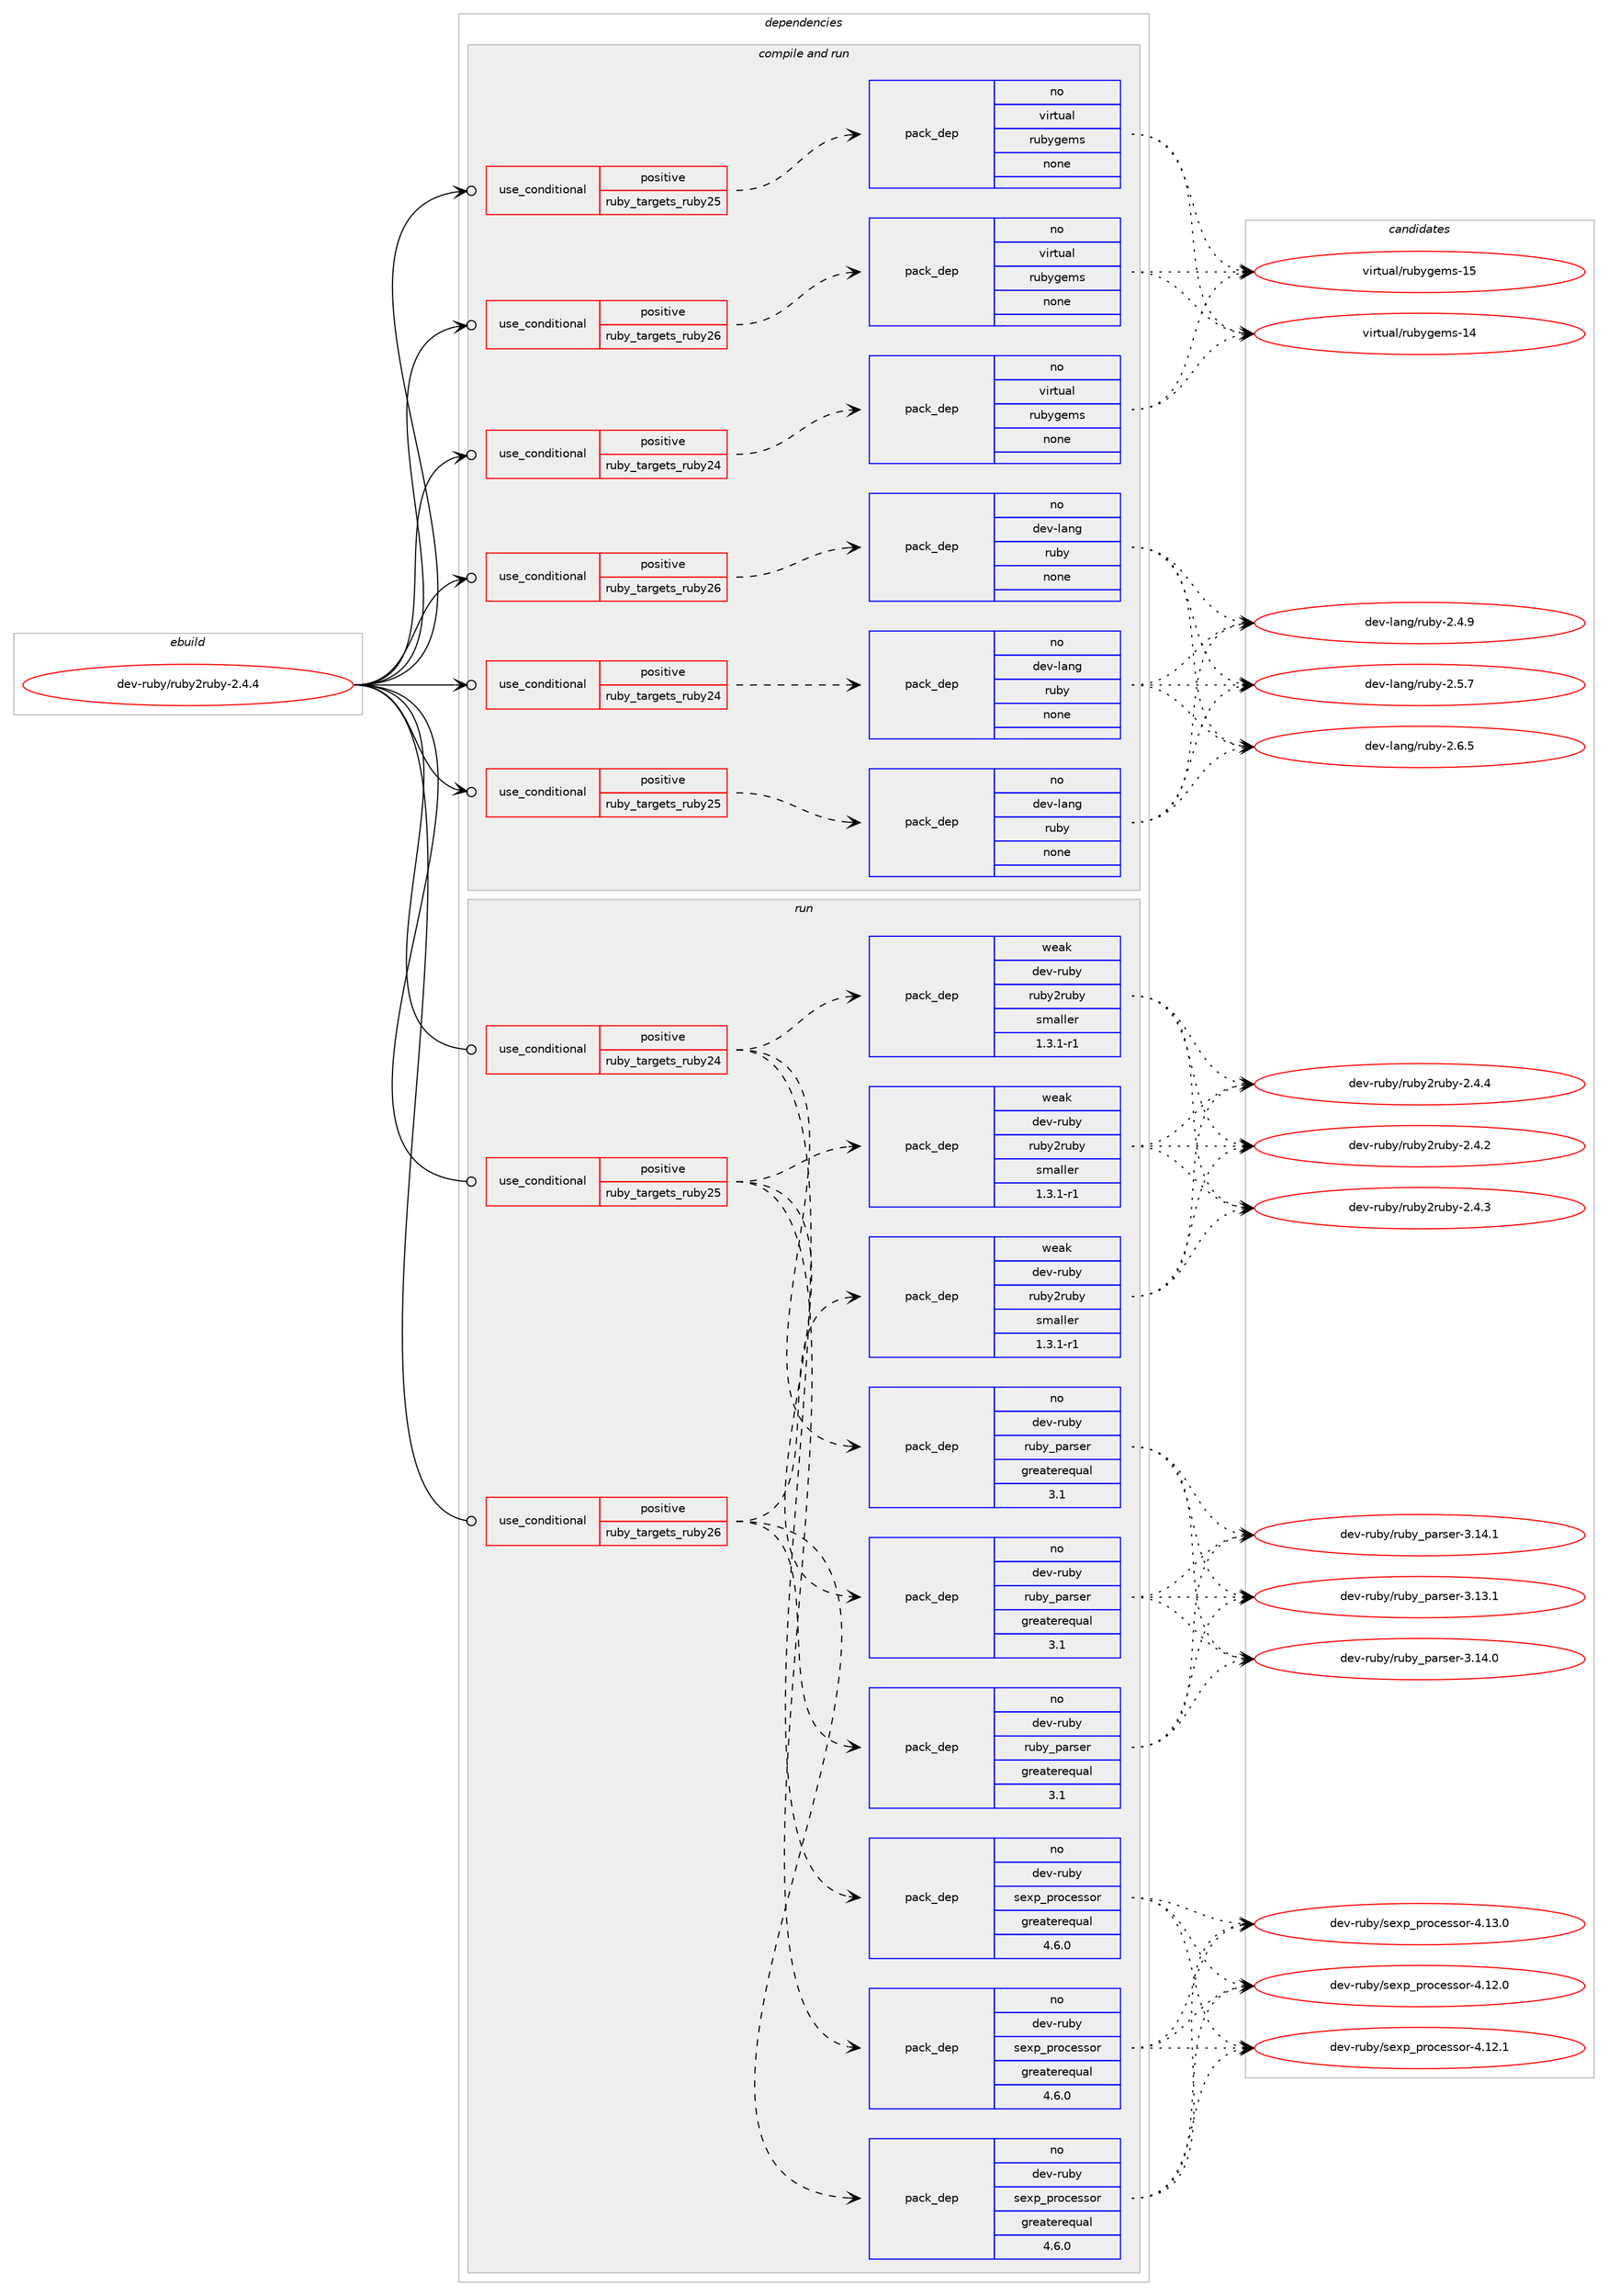 digraph prolog {

# *************
# Graph options
# *************

newrank=true;
concentrate=true;
compound=true;
graph [rankdir=LR,fontname=Helvetica,fontsize=10,ranksep=1.5];#, ranksep=2.5, nodesep=0.2];
edge  [arrowhead=vee];
node  [fontname=Helvetica,fontsize=10];

# **********
# The ebuild
# **********

subgraph cluster_leftcol {
color=gray;
rank=same;
label=<<i>ebuild</i>>;
id [label="dev-ruby/ruby2ruby-2.4.4", color=red, width=4, href="../dev-ruby/ruby2ruby-2.4.4.svg"];
}

# ****************
# The dependencies
# ****************

subgraph cluster_midcol {
color=gray;
label=<<i>dependencies</i>>;
subgraph cluster_compile {
fillcolor="#eeeeee";
style=filled;
label=<<i>compile</i>>;
}
subgraph cluster_compileandrun {
fillcolor="#eeeeee";
style=filled;
label=<<i>compile and run</i>>;
subgraph cond176563 {
dependency713713 [label=<<TABLE BORDER="0" CELLBORDER="1" CELLSPACING="0" CELLPADDING="4"><TR><TD ROWSPAN="3" CELLPADDING="10">use_conditional</TD></TR><TR><TD>positive</TD></TR><TR><TD>ruby_targets_ruby24</TD></TR></TABLE>>, shape=none, color=red];
subgraph pack525120 {
dependency713714 [label=<<TABLE BORDER="0" CELLBORDER="1" CELLSPACING="0" CELLPADDING="4" WIDTH="220"><TR><TD ROWSPAN="6" CELLPADDING="30">pack_dep</TD></TR><TR><TD WIDTH="110">no</TD></TR><TR><TD>dev-lang</TD></TR><TR><TD>ruby</TD></TR><TR><TD>none</TD></TR><TR><TD></TD></TR></TABLE>>, shape=none, color=blue];
}
dependency713713:e -> dependency713714:w [weight=20,style="dashed",arrowhead="vee"];
}
id:e -> dependency713713:w [weight=20,style="solid",arrowhead="odotvee"];
subgraph cond176564 {
dependency713715 [label=<<TABLE BORDER="0" CELLBORDER="1" CELLSPACING="0" CELLPADDING="4"><TR><TD ROWSPAN="3" CELLPADDING="10">use_conditional</TD></TR><TR><TD>positive</TD></TR><TR><TD>ruby_targets_ruby24</TD></TR></TABLE>>, shape=none, color=red];
subgraph pack525121 {
dependency713716 [label=<<TABLE BORDER="0" CELLBORDER="1" CELLSPACING="0" CELLPADDING="4" WIDTH="220"><TR><TD ROWSPAN="6" CELLPADDING="30">pack_dep</TD></TR><TR><TD WIDTH="110">no</TD></TR><TR><TD>virtual</TD></TR><TR><TD>rubygems</TD></TR><TR><TD>none</TD></TR><TR><TD></TD></TR></TABLE>>, shape=none, color=blue];
}
dependency713715:e -> dependency713716:w [weight=20,style="dashed",arrowhead="vee"];
}
id:e -> dependency713715:w [weight=20,style="solid",arrowhead="odotvee"];
subgraph cond176565 {
dependency713717 [label=<<TABLE BORDER="0" CELLBORDER="1" CELLSPACING="0" CELLPADDING="4"><TR><TD ROWSPAN="3" CELLPADDING="10">use_conditional</TD></TR><TR><TD>positive</TD></TR><TR><TD>ruby_targets_ruby25</TD></TR></TABLE>>, shape=none, color=red];
subgraph pack525122 {
dependency713718 [label=<<TABLE BORDER="0" CELLBORDER="1" CELLSPACING="0" CELLPADDING="4" WIDTH="220"><TR><TD ROWSPAN="6" CELLPADDING="30">pack_dep</TD></TR><TR><TD WIDTH="110">no</TD></TR><TR><TD>dev-lang</TD></TR><TR><TD>ruby</TD></TR><TR><TD>none</TD></TR><TR><TD></TD></TR></TABLE>>, shape=none, color=blue];
}
dependency713717:e -> dependency713718:w [weight=20,style="dashed",arrowhead="vee"];
}
id:e -> dependency713717:w [weight=20,style="solid",arrowhead="odotvee"];
subgraph cond176566 {
dependency713719 [label=<<TABLE BORDER="0" CELLBORDER="1" CELLSPACING="0" CELLPADDING="4"><TR><TD ROWSPAN="3" CELLPADDING="10">use_conditional</TD></TR><TR><TD>positive</TD></TR><TR><TD>ruby_targets_ruby25</TD></TR></TABLE>>, shape=none, color=red];
subgraph pack525123 {
dependency713720 [label=<<TABLE BORDER="0" CELLBORDER="1" CELLSPACING="0" CELLPADDING="4" WIDTH="220"><TR><TD ROWSPAN="6" CELLPADDING="30">pack_dep</TD></TR><TR><TD WIDTH="110">no</TD></TR><TR><TD>virtual</TD></TR><TR><TD>rubygems</TD></TR><TR><TD>none</TD></TR><TR><TD></TD></TR></TABLE>>, shape=none, color=blue];
}
dependency713719:e -> dependency713720:w [weight=20,style="dashed",arrowhead="vee"];
}
id:e -> dependency713719:w [weight=20,style="solid",arrowhead="odotvee"];
subgraph cond176567 {
dependency713721 [label=<<TABLE BORDER="0" CELLBORDER="1" CELLSPACING="0" CELLPADDING="4"><TR><TD ROWSPAN="3" CELLPADDING="10">use_conditional</TD></TR><TR><TD>positive</TD></TR><TR><TD>ruby_targets_ruby26</TD></TR></TABLE>>, shape=none, color=red];
subgraph pack525124 {
dependency713722 [label=<<TABLE BORDER="0" CELLBORDER="1" CELLSPACING="0" CELLPADDING="4" WIDTH="220"><TR><TD ROWSPAN="6" CELLPADDING="30">pack_dep</TD></TR><TR><TD WIDTH="110">no</TD></TR><TR><TD>dev-lang</TD></TR><TR><TD>ruby</TD></TR><TR><TD>none</TD></TR><TR><TD></TD></TR></TABLE>>, shape=none, color=blue];
}
dependency713721:e -> dependency713722:w [weight=20,style="dashed",arrowhead="vee"];
}
id:e -> dependency713721:w [weight=20,style="solid",arrowhead="odotvee"];
subgraph cond176568 {
dependency713723 [label=<<TABLE BORDER="0" CELLBORDER="1" CELLSPACING="0" CELLPADDING="4"><TR><TD ROWSPAN="3" CELLPADDING="10">use_conditional</TD></TR><TR><TD>positive</TD></TR><TR><TD>ruby_targets_ruby26</TD></TR></TABLE>>, shape=none, color=red];
subgraph pack525125 {
dependency713724 [label=<<TABLE BORDER="0" CELLBORDER="1" CELLSPACING="0" CELLPADDING="4" WIDTH="220"><TR><TD ROWSPAN="6" CELLPADDING="30">pack_dep</TD></TR><TR><TD WIDTH="110">no</TD></TR><TR><TD>virtual</TD></TR><TR><TD>rubygems</TD></TR><TR><TD>none</TD></TR><TR><TD></TD></TR></TABLE>>, shape=none, color=blue];
}
dependency713723:e -> dependency713724:w [weight=20,style="dashed",arrowhead="vee"];
}
id:e -> dependency713723:w [weight=20,style="solid",arrowhead="odotvee"];
}
subgraph cluster_run {
fillcolor="#eeeeee";
style=filled;
label=<<i>run</i>>;
subgraph cond176569 {
dependency713725 [label=<<TABLE BORDER="0" CELLBORDER="1" CELLSPACING="0" CELLPADDING="4"><TR><TD ROWSPAN="3" CELLPADDING="10">use_conditional</TD></TR><TR><TD>positive</TD></TR><TR><TD>ruby_targets_ruby24</TD></TR></TABLE>>, shape=none, color=red];
subgraph pack525126 {
dependency713726 [label=<<TABLE BORDER="0" CELLBORDER="1" CELLSPACING="0" CELLPADDING="4" WIDTH="220"><TR><TD ROWSPAN="6" CELLPADDING="30">pack_dep</TD></TR><TR><TD WIDTH="110">no</TD></TR><TR><TD>dev-ruby</TD></TR><TR><TD>sexp_processor</TD></TR><TR><TD>greaterequal</TD></TR><TR><TD>4.6.0</TD></TR></TABLE>>, shape=none, color=blue];
}
dependency713725:e -> dependency713726:w [weight=20,style="dashed",arrowhead="vee"];
subgraph pack525127 {
dependency713727 [label=<<TABLE BORDER="0" CELLBORDER="1" CELLSPACING="0" CELLPADDING="4" WIDTH="220"><TR><TD ROWSPAN="6" CELLPADDING="30">pack_dep</TD></TR><TR><TD WIDTH="110">no</TD></TR><TR><TD>dev-ruby</TD></TR><TR><TD>ruby_parser</TD></TR><TR><TD>greaterequal</TD></TR><TR><TD>3.1</TD></TR></TABLE>>, shape=none, color=blue];
}
dependency713725:e -> dependency713727:w [weight=20,style="dashed",arrowhead="vee"];
subgraph pack525128 {
dependency713728 [label=<<TABLE BORDER="0" CELLBORDER="1" CELLSPACING="0" CELLPADDING="4" WIDTH="220"><TR><TD ROWSPAN="6" CELLPADDING="30">pack_dep</TD></TR><TR><TD WIDTH="110">weak</TD></TR><TR><TD>dev-ruby</TD></TR><TR><TD>ruby2ruby</TD></TR><TR><TD>smaller</TD></TR><TR><TD>1.3.1-r1</TD></TR></TABLE>>, shape=none, color=blue];
}
dependency713725:e -> dependency713728:w [weight=20,style="dashed",arrowhead="vee"];
}
id:e -> dependency713725:w [weight=20,style="solid",arrowhead="odot"];
subgraph cond176570 {
dependency713729 [label=<<TABLE BORDER="0" CELLBORDER="1" CELLSPACING="0" CELLPADDING="4"><TR><TD ROWSPAN="3" CELLPADDING="10">use_conditional</TD></TR><TR><TD>positive</TD></TR><TR><TD>ruby_targets_ruby25</TD></TR></TABLE>>, shape=none, color=red];
subgraph pack525129 {
dependency713730 [label=<<TABLE BORDER="0" CELLBORDER="1" CELLSPACING="0" CELLPADDING="4" WIDTH="220"><TR><TD ROWSPAN="6" CELLPADDING="30">pack_dep</TD></TR><TR><TD WIDTH="110">no</TD></TR><TR><TD>dev-ruby</TD></TR><TR><TD>sexp_processor</TD></TR><TR><TD>greaterequal</TD></TR><TR><TD>4.6.0</TD></TR></TABLE>>, shape=none, color=blue];
}
dependency713729:e -> dependency713730:w [weight=20,style="dashed",arrowhead="vee"];
subgraph pack525130 {
dependency713731 [label=<<TABLE BORDER="0" CELLBORDER="1" CELLSPACING="0" CELLPADDING="4" WIDTH="220"><TR><TD ROWSPAN="6" CELLPADDING="30">pack_dep</TD></TR><TR><TD WIDTH="110">no</TD></TR><TR><TD>dev-ruby</TD></TR><TR><TD>ruby_parser</TD></TR><TR><TD>greaterequal</TD></TR><TR><TD>3.1</TD></TR></TABLE>>, shape=none, color=blue];
}
dependency713729:e -> dependency713731:w [weight=20,style="dashed",arrowhead="vee"];
subgraph pack525131 {
dependency713732 [label=<<TABLE BORDER="0" CELLBORDER="1" CELLSPACING="0" CELLPADDING="4" WIDTH="220"><TR><TD ROWSPAN="6" CELLPADDING="30">pack_dep</TD></TR><TR><TD WIDTH="110">weak</TD></TR><TR><TD>dev-ruby</TD></TR><TR><TD>ruby2ruby</TD></TR><TR><TD>smaller</TD></TR><TR><TD>1.3.1-r1</TD></TR></TABLE>>, shape=none, color=blue];
}
dependency713729:e -> dependency713732:w [weight=20,style="dashed",arrowhead="vee"];
}
id:e -> dependency713729:w [weight=20,style="solid",arrowhead="odot"];
subgraph cond176571 {
dependency713733 [label=<<TABLE BORDER="0" CELLBORDER="1" CELLSPACING="0" CELLPADDING="4"><TR><TD ROWSPAN="3" CELLPADDING="10">use_conditional</TD></TR><TR><TD>positive</TD></TR><TR><TD>ruby_targets_ruby26</TD></TR></TABLE>>, shape=none, color=red];
subgraph pack525132 {
dependency713734 [label=<<TABLE BORDER="0" CELLBORDER="1" CELLSPACING="0" CELLPADDING="4" WIDTH="220"><TR><TD ROWSPAN="6" CELLPADDING="30">pack_dep</TD></TR><TR><TD WIDTH="110">no</TD></TR><TR><TD>dev-ruby</TD></TR><TR><TD>sexp_processor</TD></TR><TR><TD>greaterequal</TD></TR><TR><TD>4.6.0</TD></TR></TABLE>>, shape=none, color=blue];
}
dependency713733:e -> dependency713734:w [weight=20,style="dashed",arrowhead="vee"];
subgraph pack525133 {
dependency713735 [label=<<TABLE BORDER="0" CELLBORDER="1" CELLSPACING="0" CELLPADDING="4" WIDTH="220"><TR><TD ROWSPAN="6" CELLPADDING="30">pack_dep</TD></TR><TR><TD WIDTH="110">no</TD></TR><TR><TD>dev-ruby</TD></TR><TR><TD>ruby_parser</TD></TR><TR><TD>greaterequal</TD></TR><TR><TD>3.1</TD></TR></TABLE>>, shape=none, color=blue];
}
dependency713733:e -> dependency713735:w [weight=20,style="dashed",arrowhead="vee"];
subgraph pack525134 {
dependency713736 [label=<<TABLE BORDER="0" CELLBORDER="1" CELLSPACING="0" CELLPADDING="4" WIDTH="220"><TR><TD ROWSPAN="6" CELLPADDING="30">pack_dep</TD></TR><TR><TD WIDTH="110">weak</TD></TR><TR><TD>dev-ruby</TD></TR><TR><TD>ruby2ruby</TD></TR><TR><TD>smaller</TD></TR><TR><TD>1.3.1-r1</TD></TR></TABLE>>, shape=none, color=blue];
}
dependency713733:e -> dependency713736:w [weight=20,style="dashed",arrowhead="vee"];
}
id:e -> dependency713733:w [weight=20,style="solid",arrowhead="odot"];
}
}

# **************
# The candidates
# **************

subgraph cluster_choices {
rank=same;
color=gray;
label=<<i>candidates</i>>;

subgraph choice525120 {
color=black;
nodesep=1;
choice10010111845108971101034711411798121455046524657 [label="dev-lang/ruby-2.4.9", color=red, width=4,href="../dev-lang/ruby-2.4.9.svg"];
choice10010111845108971101034711411798121455046534655 [label="dev-lang/ruby-2.5.7", color=red, width=4,href="../dev-lang/ruby-2.5.7.svg"];
choice10010111845108971101034711411798121455046544653 [label="dev-lang/ruby-2.6.5", color=red, width=4,href="../dev-lang/ruby-2.6.5.svg"];
dependency713714:e -> choice10010111845108971101034711411798121455046524657:w [style=dotted,weight="100"];
dependency713714:e -> choice10010111845108971101034711411798121455046534655:w [style=dotted,weight="100"];
dependency713714:e -> choice10010111845108971101034711411798121455046544653:w [style=dotted,weight="100"];
}
subgraph choice525121 {
color=black;
nodesep=1;
choice118105114116117971084711411798121103101109115454952 [label="virtual/rubygems-14", color=red, width=4,href="../virtual/rubygems-14.svg"];
choice118105114116117971084711411798121103101109115454953 [label="virtual/rubygems-15", color=red, width=4,href="../virtual/rubygems-15.svg"];
dependency713716:e -> choice118105114116117971084711411798121103101109115454952:w [style=dotted,weight="100"];
dependency713716:e -> choice118105114116117971084711411798121103101109115454953:w [style=dotted,weight="100"];
}
subgraph choice525122 {
color=black;
nodesep=1;
choice10010111845108971101034711411798121455046524657 [label="dev-lang/ruby-2.4.9", color=red, width=4,href="../dev-lang/ruby-2.4.9.svg"];
choice10010111845108971101034711411798121455046534655 [label="dev-lang/ruby-2.5.7", color=red, width=4,href="../dev-lang/ruby-2.5.7.svg"];
choice10010111845108971101034711411798121455046544653 [label="dev-lang/ruby-2.6.5", color=red, width=4,href="../dev-lang/ruby-2.6.5.svg"];
dependency713718:e -> choice10010111845108971101034711411798121455046524657:w [style=dotted,weight="100"];
dependency713718:e -> choice10010111845108971101034711411798121455046534655:w [style=dotted,weight="100"];
dependency713718:e -> choice10010111845108971101034711411798121455046544653:w [style=dotted,weight="100"];
}
subgraph choice525123 {
color=black;
nodesep=1;
choice118105114116117971084711411798121103101109115454952 [label="virtual/rubygems-14", color=red, width=4,href="../virtual/rubygems-14.svg"];
choice118105114116117971084711411798121103101109115454953 [label="virtual/rubygems-15", color=red, width=4,href="../virtual/rubygems-15.svg"];
dependency713720:e -> choice118105114116117971084711411798121103101109115454952:w [style=dotted,weight="100"];
dependency713720:e -> choice118105114116117971084711411798121103101109115454953:w [style=dotted,weight="100"];
}
subgraph choice525124 {
color=black;
nodesep=1;
choice10010111845108971101034711411798121455046524657 [label="dev-lang/ruby-2.4.9", color=red, width=4,href="../dev-lang/ruby-2.4.9.svg"];
choice10010111845108971101034711411798121455046534655 [label="dev-lang/ruby-2.5.7", color=red, width=4,href="../dev-lang/ruby-2.5.7.svg"];
choice10010111845108971101034711411798121455046544653 [label="dev-lang/ruby-2.6.5", color=red, width=4,href="../dev-lang/ruby-2.6.5.svg"];
dependency713722:e -> choice10010111845108971101034711411798121455046524657:w [style=dotted,weight="100"];
dependency713722:e -> choice10010111845108971101034711411798121455046534655:w [style=dotted,weight="100"];
dependency713722:e -> choice10010111845108971101034711411798121455046544653:w [style=dotted,weight="100"];
}
subgraph choice525125 {
color=black;
nodesep=1;
choice118105114116117971084711411798121103101109115454952 [label="virtual/rubygems-14", color=red, width=4,href="../virtual/rubygems-14.svg"];
choice118105114116117971084711411798121103101109115454953 [label="virtual/rubygems-15", color=red, width=4,href="../virtual/rubygems-15.svg"];
dependency713724:e -> choice118105114116117971084711411798121103101109115454952:w [style=dotted,weight="100"];
dependency713724:e -> choice118105114116117971084711411798121103101109115454953:w [style=dotted,weight="100"];
}
subgraph choice525126 {
color=black;
nodesep=1;
choice100101118451141179812147115101120112951121141119910111511511111445524649504648 [label="dev-ruby/sexp_processor-4.12.0", color=red, width=4,href="../dev-ruby/sexp_processor-4.12.0.svg"];
choice100101118451141179812147115101120112951121141119910111511511111445524649504649 [label="dev-ruby/sexp_processor-4.12.1", color=red, width=4,href="../dev-ruby/sexp_processor-4.12.1.svg"];
choice100101118451141179812147115101120112951121141119910111511511111445524649514648 [label="dev-ruby/sexp_processor-4.13.0", color=red, width=4,href="../dev-ruby/sexp_processor-4.13.0.svg"];
dependency713726:e -> choice100101118451141179812147115101120112951121141119910111511511111445524649504648:w [style=dotted,weight="100"];
dependency713726:e -> choice100101118451141179812147115101120112951121141119910111511511111445524649504649:w [style=dotted,weight="100"];
dependency713726:e -> choice100101118451141179812147115101120112951121141119910111511511111445524649514648:w [style=dotted,weight="100"];
}
subgraph choice525127 {
color=black;
nodesep=1;
choice10010111845114117981214711411798121951129711411510111445514649514649 [label="dev-ruby/ruby_parser-3.13.1", color=red, width=4,href="../dev-ruby/ruby_parser-3.13.1.svg"];
choice10010111845114117981214711411798121951129711411510111445514649524648 [label="dev-ruby/ruby_parser-3.14.0", color=red, width=4,href="../dev-ruby/ruby_parser-3.14.0.svg"];
choice10010111845114117981214711411798121951129711411510111445514649524649 [label="dev-ruby/ruby_parser-3.14.1", color=red, width=4,href="../dev-ruby/ruby_parser-3.14.1.svg"];
dependency713727:e -> choice10010111845114117981214711411798121951129711411510111445514649514649:w [style=dotted,weight="100"];
dependency713727:e -> choice10010111845114117981214711411798121951129711411510111445514649524648:w [style=dotted,weight="100"];
dependency713727:e -> choice10010111845114117981214711411798121951129711411510111445514649524649:w [style=dotted,weight="100"];
}
subgraph choice525128 {
color=black;
nodesep=1;
choice100101118451141179812147114117981215011411798121455046524650 [label="dev-ruby/ruby2ruby-2.4.2", color=red, width=4,href="../dev-ruby/ruby2ruby-2.4.2.svg"];
choice100101118451141179812147114117981215011411798121455046524651 [label="dev-ruby/ruby2ruby-2.4.3", color=red, width=4,href="../dev-ruby/ruby2ruby-2.4.3.svg"];
choice100101118451141179812147114117981215011411798121455046524652 [label="dev-ruby/ruby2ruby-2.4.4", color=red, width=4,href="../dev-ruby/ruby2ruby-2.4.4.svg"];
dependency713728:e -> choice100101118451141179812147114117981215011411798121455046524650:w [style=dotted,weight="100"];
dependency713728:e -> choice100101118451141179812147114117981215011411798121455046524651:w [style=dotted,weight="100"];
dependency713728:e -> choice100101118451141179812147114117981215011411798121455046524652:w [style=dotted,weight="100"];
}
subgraph choice525129 {
color=black;
nodesep=1;
choice100101118451141179812147115101120112951121141119910111511511111445524649504648 [label="dev-ruby/sexp_processor-4.12.0", color=red, width=4,href="../dev-ruby/sexp_processor-4.12.0.svg"];
choice100101118451141179812147115101120112951121141119910111511511111445524649504649 [label="dev-ruby/sexp_processor-4.12.1", color=red, width=4,href="../dev-ruby/sexp_processor-4.12.1.svg"];
choice100101118451141179812147115101120112951121141119910111511511111445524649514648 [label="dev-ruby/sexp_processor-4.13.0", color=red, width=4,href="../dev-ruby/sexp_processor-4.13.0.svg"];
dependency713730:e -> choice100101118451141179812147115101120112951121141119910111511511111445524649504648:w [style=dotted,weight="100"];
dependency713730:e -> choice100101118451141179812147115101120112951121141119910111511511111445524649504649:w [style=dotted,weight="100"];
dependency713730:e -> choice100101118451141179812147115101120112951121141119910111511511111445524649514648:w [style=dotted,weight="100"];
}
subgraph choice525130 {
color=black;
nodesep=1;
choice10010111845114117981214711411798121951129711411510111445514649514649 [label="dev-ruby/ruby_parser-3.13.1", color=red, width=4,href="../dev-ruby/ruby_parser-3.13.1.svg"];
choice10010111845114117981214711411798121951129711411510111445514649524648 [label="dev-ruby/ruby_parser-3.14.0", color=red, width=4,href="../dev-ruby/ruby_parser-3.14.0.svg"];
choice10010111845114117981214711411798121951129711411510111445514649524649 [label="dev-ruby/ruby_parser-3.14.1", color=red, width=4,href="../dev-ruby/ruby_parser-3.14.1.svg"];
dependency713731:e -> choice10010111845114117981214711411798121951129711411510111445514649514649:w [style=dotted,weight="100"];
dependency713731:e -> choice10010111845114117981214711411798121951129711411510111445514649524648:w [style=dotted,weight="100"];
dependency713731:e -> choice10010111845114117981214711411798121951129711411510111445514649524649:w [style=dotted,weight="100"];
}
subgraph choice525131 {
color=black;
nodesep=1;
choice100101118451141179812147114117981215011411798121455046524650 [label="dev-ruby/ruby2ruby-2.4.2", color=red, width=4,href="../dev-ruby/ruby2ruby-2.4.2.svg"];
choice100101118451141179812147114117981215011411798121455046524651 [label="dev-ruby/ruby2ruby-2.4.3", color=red, width=4,href="../dev-ruby/ruby2ruby-2.4.3.svg"];
choice100101118451141179812147114117981215011411798121455046524652 [label="dev-ruby/ruby2ruby-2.4.4", color=red, width=4,href="../dev-ruby/ruby2ruby-2.4.4.svg"];
dependency713732:e -> choice100101118451141179812147114117981215011411798121455046524650:w [style=dotted,weight="100"];
dependency713732:e -> choice100101118451141179812147114117981215011411798121455046524651:w [style=dotted,weight="100"];
dependency713732:e -> choice100101118451141179812147114117981215011411798121455046524652:w [style=dotted,weight="100"];
}
subgraph choice525132 {
color=black;
nodesep=1;
choice100101118451141179812147115101120112951121141119910111511511111445524649504648 [label="dev-ruby/sexp_processor-4.12.0", color=red, width=4,href="../dev-ruby/sexp_processor-4.12.0.svg"];
choice100101118451141179812147115101120112951121141119910111511511111445524649504649 [label="dev-ruby/sexp_processor-4.12.1", color=red, width=4,href="../dev-ruby/sexp_processor-4.12.1.svg"];
choice100101118451141179812147115101120112951121141119910111511511111445524649514648 [label="dev-ruby/sexp_processor-4.13.0", color=red, width=4,href="../dev-ruby/sexp_processor-4.13.0.svg"];
dependency713734:e -> choice100101118451141179812147115101120112951121141119910111511511111445524649504648:w [style=dotted,weight="100"];
dependency713734:e -> choice100101118451141179812147115101120112951121141119910111511511111445524649504649:w [style=dotted,weight="100"];
dependency713734:e -> choice100101118451141179812147115101120112951121141119910111511511111445524649514648:w [style=dotted,weight="100"];
}
subgraph choice525133 {
color=black;
nodesep=1;
choice10010111845114117981214711411798121951129711411510111445514649514649 [label="dev-ruby/ruby_parser-3.13.1", color=red, width=4,href="../dev-ruby/ruby_parser-3.13.1.svg"];
choice10010111845114117981214711411798121951129711411510111445514649524648 [label="dev-ruby/ruby_parser-3.14.0", color=red, width=4,href="../dev-ruby/ruby_parser-3.14.0.svg"];
choice10010111845114117981214711411798121951129711411510111445514649524649 [label="dev-ruby/ruby_parser-3.14.1", color=red, width=4,href="../dev-ruby/ruby_parser-3.14.1.svg"];
dependency713735:e -> choice10010111845114117981214711411798121951129711411510111445514649514649:w [style=dotted,weight="100"];
dependency713735:e -> choice10010111845114117981214711411798121951129711411510111445514649524648:w [style=dotted,weight="100"];
dependency713735:e -> choice10010111845114117981214711411798121951129711411510111445514649524649:w [style=dotted,weight="100"];
}
subgraph choice525134 {
color=black;
nodesep=1;
choice100101118451141179812147114117981215011411798121455046524650 [label="dev-ruby/ruby2ruby-2.4.2", color=red, width=4,href="../dev-ruby/ruby2ruby-2.4.2.svg"];
choice100101118451141179812147114117981215011411798121455046524651 [label="dev-ruby/ruby2ruby-2.4.3", color=red, width=4,href="../dev-ruby/ruby2ruby-2.4.3.svg"];
choice100101118451141179812147114117981215011411798121455046524652 [label="dev-ruby/ruby2ruby-2.4.4", color=red, width=4,href="../dev-ruby/ruby2ruby-2.4.4.svg"];
dependency713736:e -> choice100101118451141179812147114117981215011411798121455046524650:w [style=dotted,weight="100"];
dependency713736:e -> choice100101118451141179812147114117981215011411798121455046524651:w [style=dotted,weight="100"];
dependency713736:e -> choice100101118451141179812147114117981215011411798121455046524652:w [style=dotted,weight="100"];
}
}

}
